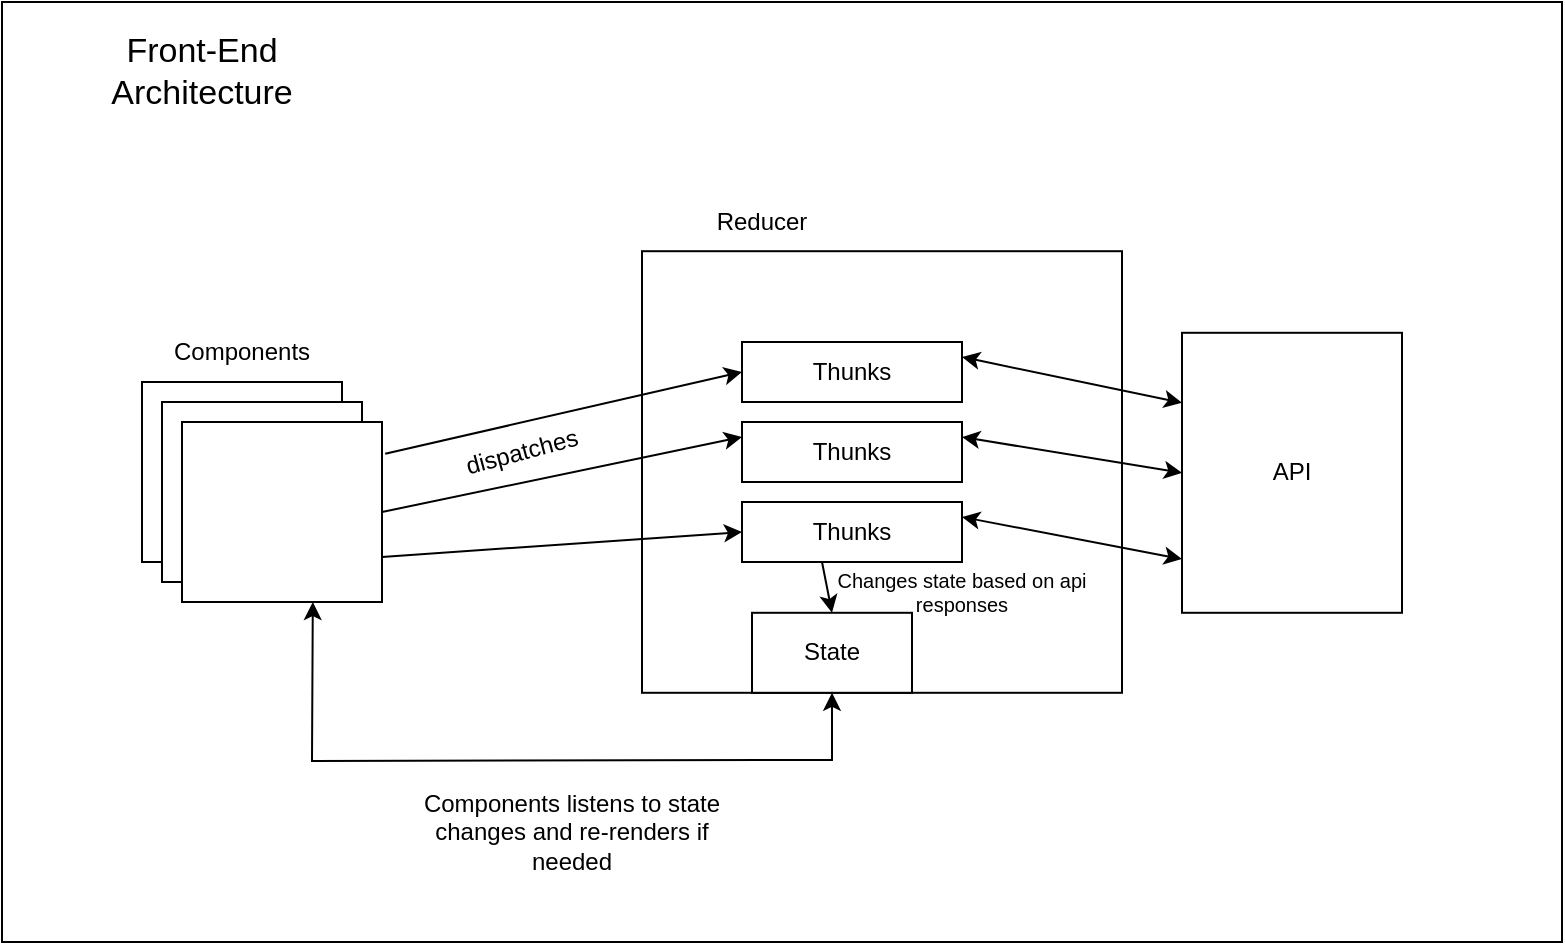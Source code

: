 <mxfile version="25.0.1">
  <diagram name="Page-1" id="vHWQo31CTNNI0voWED_U">
    <mxGraphModel dx="1434" dy="839" grid="1" gridSize="10" guides="1" tooltips="1" connect="1" arrows="1" fold="1" page="1" pageScale="1" pageWidth="850" pageHeight="1100" math="0" shadow="0">
      <root>
        <mxCell id="0" />
        <mxCell id="1" parent="0" />
        <mxCell id="PWfSH6Oc512-NNofiNK7-29" value="" style="rounded=0;whiteSpace=wrap;html=1;" vertex="1" parent="1">
          <mxGeometry x="10" y="20" width="780" height="470" as="geometry" />
        </mxCell>
        <mxCell id="PWfSH6Oc512-NNofiNK7-1" value="" style="rounded=0;whiteSpace=wrap;html=1;" vertex="1" parent="1">
          <mxGeometry x="80" y="210" width="100" height="90" as="geometry" />
        </mxCell>
        <mxCell id="PWfSH6Oc512-NNofiNK7-3" value="" style="rounded=0;whiteSpace=wrap;html=1;" vertex="1" parent="1">
          <mxGeometry x="90" y="220" width="100" height="90" as="geometry" />
        </mxCell>
        <mxCell id="PWfSH6Oc512-NNofiNK7-4" value="" style="rounded=0;whiteSpace=wrap;html=1;" vertex="1" parent="1">
          <mxGeometry x="100" y="230" width="100" height="90" as="geometry" />
        </mxCell>
        <mxCell id="PWfSH6Oc512-NNofiNK7-5" value="Components" style="text;strokeColor=none;fillColor=none;align=left;verticalAlign=middle;spacingLeft=4;spacingRight=4;overflow=hidden;points=[[0,0.5],[1,0.5]];portConstraint=eastwest;rotatable=0;whiteSpace=wrap;html=1;" vertex="1" parent="1">
          <mxGeometry x="90" y="180" width="80" height="30" as="geometry" />
        </mxCell>
        <mxCell id="PWfSH6Oc512-NNofiNK7-6" value="" style="rounded=0;whiteSpace=wrap;html=1;" vertex="1" parent="1">
          <mxGeometry x="330" y="144.6" width="240" height="220.8" as="geometry" />
        </mxCell>
        <mxCell id="PWfSH6Oc512-NNofiNK7-7" value="Reducer" style="text;html=1;align=center;verticalAlign=middle;whiteSpace=wrap;rounded=0;" vertex="1" parent="1">
          <mxGeometry x="360" y="114.6" width="60" height="30" as="geometry" />
        </mxCell>
        <mxCell id="PWfSH6Oc512-NNofiNK7-9" value="" style="rounded=0;whiteSpace=wrap;html=1;" vertex="1" parent="1">
          <mxGeometry x="380" y="190" width="110" height="30" as="geometry" />
        </mxCell>
        <mxCell id="PWfSH6Oc512-NNofiNK7-10" value="Thunks" style="text;html=1;align=center;verticalAlign=middle;whiteSpace=wrap;rounded=0;" vertex="1" parent="1">
          <mxGeometry x="405" y="190" width="60" height="30" as="geometry" />
        </mxCell>
        <mxCell id="PWfSH6Oc512-NNofiNK7-11" value="" style="rounded=0;whiteSpace=wrap;html=1;" vertex="1" parent="1">
          <mxGeometry x="380" y="230" width="110" height="30" as="geometry" />
        </mxCell>
        <mxCell id="PWfSH6Oc512-NNofiNK7-12" value="Thunks" style="text;html=1;align=center;verticalAlign=middle;whiteSpace=wrap;rounded=0;" vertex="1" parent="1">
          <mxGeometry x="405" y="230" width="60" height="30" as="geometry" />
        </mxCell>
        <mxCell id="PWfSH6Oc512-NNofiNK7-13" value="" style="rounded=0;whiteSpace=wrap;html=1;" vertex="1" parent="1">
          <mxGeometry x="380" y="270" width="110" height="30" as="geometry" />
        </mxCell>
        <mxCell id="PWfSH6Oc512-NNofiNK7-14" value="Thunks" style="text;html=1;align=center;verticalAlign=middle;whiteSpace=wrap;rounded=0;" vertex="1" parent="1">
          <mxGeometry x="405" y="270" width="60" height="30" as="geometry" />
        </mxCell>
        <mxCell id="PWfSH6Oc512-NNofiNK7-15" value="" style="endArrow=classic;html=1;rounded=0;exitX=1.016;exitY=0.176;exitDx=0;exitDy=0;exitPerimeter=0;entryX=0;entryY=0.5;entryDx=0;entryDy=0;" edge="1" parent="1" source="PWfSH6Oc512-NNofiNK7-4" target="PWfSH6Oc512-NNofiNK7-9">
          <mxGeometry width="50" height="50" relative="1" as="geometry">
            <mxPoint x="410" y="440" as="sourcePoint" />
            <mxPoint x="460" y="390" as="targetPoint" />
          </mxGeometry>
        </mxCell>
        <mxCell id="PWfSH6Oc512-NNofiNK7-16" value="" style="endArrow=classic;html=1;rounded=0;exitX=1;exitY=0.5;exitDx=0;exitDy=0;entryX=0;entryY=0.25;entryDx=0;entryDy=0;" edge="1" parent="1" source="PWfSH6Oc512-NNofiNK7-4" target="PWfSH6Oc512-NNofiNK7-11">
          <mxGeometry width="50" height="50" relative="1" as="geometry">
            <mxPoint x="410" y="440" as="sourcePoint" />
            <mxPoint x="460" y="390" as="targetPoint" />
          </mxGeometry>
        </mxCell>
        <mxCell id="PWfSH6Oc512-NNofiNK7-17" value="" style="endArrow=classic;html=1;rounded=0;exitX=1;exitY=0.75;exitDx=0;exitDy=0;entryX=0;entryY=0.5;entryDx=0;entryDy=0;" edge="1" parent="1" source="PWfSH6Oc512-NNofiNK7-4" target="PWfSH6Oc512-NNofiNK7-13">
          <mxGeometry width="50" height="50" relative="1" as="geometry">
            <mxPoint x="410" y="440" as="sourcePoint" />
            <mxPoint x="460" y="390" as="targetPoint" />
          </mxGeometry>
        </mxCell>
        <mxCell id="PWfSH6Oc512-NNofiNK7-18" value="" style="rounded=0;whiteSpace=wrap;html=1;" vertex="1" parent="1">
          <mxGeometry x="385" y="325.4" width="80" height="40" as="geometry" />
        </mxCell>
        <mxCell id="PWfSH6Oc512-NNofiNK7-19" value="State" style="text;html=1;align=center;verticalAlign=middle;whiteSpace=wrap;rounded=0;" vertex="1" parent="1">
          <mxGeometry x="395" y="330.4" width="60" height="30" as="geometry" />
        </mxCell>
        <mxCell id="PWfSH6Oc512-NNofiNK7-20" value="" style="endArrow=classic;startArrow=classic;html=1;rounded=0;exitX=0.604;exitY=1.006;exitDx=0;exitDy=0;exitPerimeter=0;entryX=0.5;entryY=1;entryDx=0;entryDy=0;" edge="1" parent="1" target="PWfSH6Oc512-NNofiNK7-18">
          <mxGeometry width="50" height="50" relative="1" as="geometry">
            <mxPoint x="165.4" y="320.0" as="sourcePoint" />
            <mxPoint x="465" y="389.46" as="targetPoint" />
            <Array as="points">
              <mxPoint x="165" y="399.46" />
              <mxPoint x="425" y="399" />
            </Array>
          </mxGeometry>
        </mxCell>
        <mxCell id="PWfSH6Oc512-NNofiNK7-21" value="Components listens to state changes and re-renders if needed" style="text;html=1;align=center;verticalAlign=middle;whiteSpace=wrap;rounded=0;" vertex="1" parent="1">
          <mxGeometry x="210" y="410" width="170" height="50" as="geometry" />
        </mxCell>
        <mxCell id="PWfSH6Oc512-NNofiNK7-23" value="" style="rounded=0;whiteSpace=wrap;html=1;" vertex="1" parent="1">
          <mxGeometry x="600" y="185.4" width="110" height="140" as="geometry" />
        </mxCell>
        <mxCell id="PWfSH6Oc512-NNofiNK7-24" value="API" style="text;html=1;align=center;verticalAlign=middle;whiteSpace=wrap;rounded=0;" vertex="1" parent="1">
          <mxGeometry x="625" y="240" width="60" height="30" as="geometry" />
        </mxCell>
        <mxCell id="PWfSH6Oc512-NNofiNK7-26" value="" style="endArrow=classic;startArrow=classic;html=1;rounded=0;exitX=1;exitY=0.25;exitDx=0;exitDy=0;entryX=0;entryY=0.25;entryDx=0;entryDy=0;" edge="1" parent="1" source="PWfSH6Oc512-NNofiNK7-9" target="PWfSH6Oc512-NNofiNK7-23">
          <mxGeometry width="50" height="50" relative="1" as="geometry">
            <mxPoint x="410" y="440" as="sourcePoint" />
            <mxPoint x="460" y="390" as="targetPoint" />
          </mxGeometry>
        </mxCell>
        <mxCell id="PWfSH6Oc512-NNofiNK7-27" value="" style="endArrow=classic;startArrow=classic;html=1;rounded=0;exitX=1;exitY=0.25;exitDx=0;exitDy=0;entryX=0;entryY=0.5;entryDx=0;entryDy=0;" edge="1" parent="1" source="PWfSH6Oc512-NNofiNK7-11" target="PWfSH6Oc512-NNofiNK7-23">
          <mxGeometry width="50" height="50" relative="1" as="geometry">
            <mxPoint x="410" y="440" as="sourcePoint" />
            <mxPoint x="460" y="390" as="targetPoint" />
          </mxGeometry>
        </mxCell>
        <mxCell id="PWfSH6Oc512-NNofiNK7-28" value="" style="endArrow=classic;startArrow=classic;html=1;rounded=0;exitX=1;exitY=0.25;exitDx=0;exitDy=0;entryX=0;entryY=0.808;entryDx=0;entryDy=0;entryPerimeter=0;" edge="1" parent="1" source="PWfSH6Oc512-NNofiNK7-13" target="PWfSH6Oc512-NNofiNK7-23">
          <mxGeometry width="50" height="50" relative="1" as="geometry">
            <mxPoint x="410" y="440" as="sourcePoint" />
            <mxPoint x="460" y="390" as="targetPoint" />
          </mxGeometry>
        </mxCell>
        <mxCell id="PWfSH6Oc512-NNofiNK7-30" value="Front-End Architecture" style="text;html=1;align=center;verticalAlign=middle;whiteSpace=wrap;rounded=0;fontSize=17;" vertex="1" parent="1">
          <mxGeometry x="80" y="40" width="60" height="30" as="geometry" />
        </mxCell>
        <mxCell id="PWfSH6Oc512-NNofiNK7-31" value="dispatches" style="text;html=1;align=center;verticalAlign=middle;whiteSpace=wrap;rounded=0;rotation=-15;" vertex="1" parent="1">
          <mxGeometry x="240" y="230" width="60" height="30" as="geometry" />
        </mxCell>
        <mxCell id="PWfSH6Oc512-NNofiNK7-32" value="" style="endArrow=classic;html=1;rounded=0;exitX=0.25;exitY=1;exitDx=0;exitDy=0;entryX=0.5;entryY=0;entryDx=0;entryDy=0;" edge="1" parent="1" source="PWfSH6Oc512-NNofiNK7-14" target="PWfSH6Oc512-NNofiNK7-18">
          <mxGeometry width="50" height="50" relative="1" as="geometry">
            <mxPoint x="520" y="360" as="sourcePoint" />
            <mxPoint x="570" y="310" as="targetPoint" />
          </mxGeometry>
        </mxCell>
        <mxCell id="PWfSH6Oc512-NNofiNK7-33" value="Changes state based on api responses" style="text;html=1;align=center;verticalAlign=middle;whiteSpace=wrap;rounded=0;fontSize=10;" vertex="1" parent="1">
          <mxGeometry x="420" y="300.4" width="140" height="30" as="geometry" />
        </mxCell>
      </root>
    </mxGraphModel>
  </diagram>
</mxfile>
